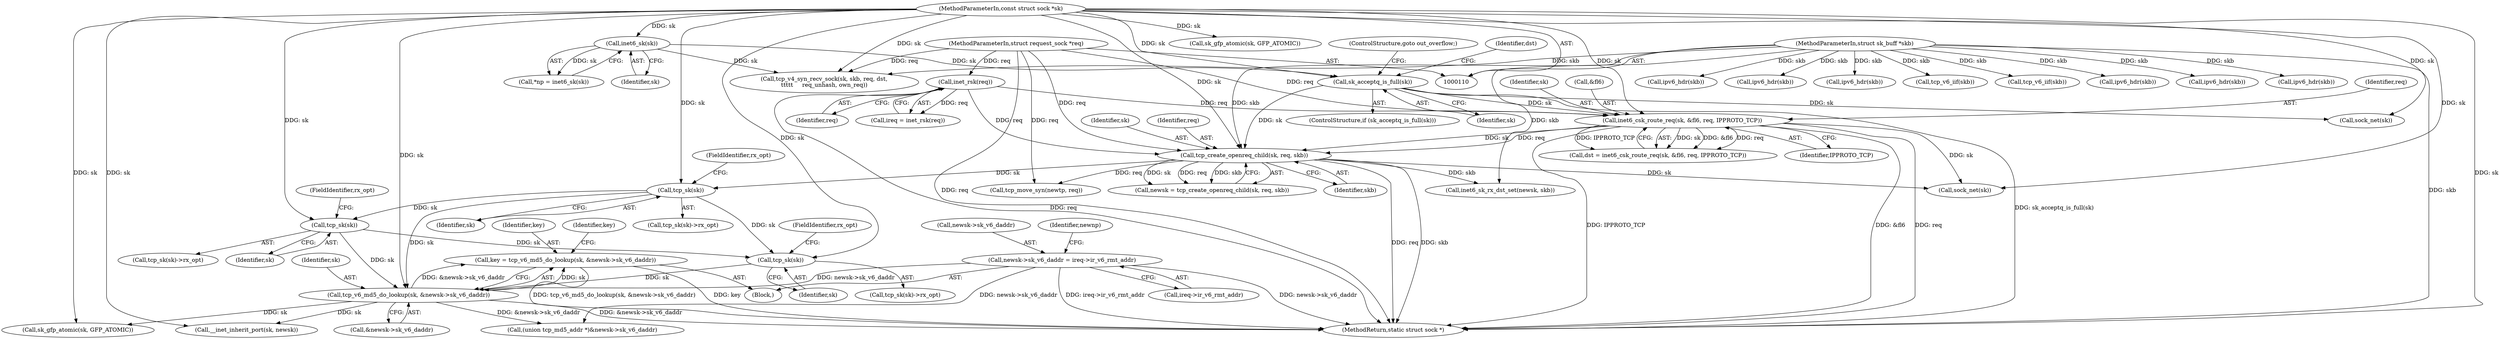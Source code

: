 digraph "0_linux_45f6fad84cc305103b28d73482b344d7f5b76f39_17@pointer" {
"1000539" [label="(Call,key = tcp_v6_md5_do_lookup(sk, &newsk->sk_v6_daddr))"];
"1000541" [label="(Call,tcp_v6_md5_do_lookup(sk, &newsk->sk_v6_daddr))"];
"1000519" [label="(Call,tcp_sk(sk))"];
"1000506" [label="(Call,tcp_sk(sk))"];
"1000499" [label="(Call,tcp_sk(sk))"];
"1000295" [label="(Call,tcp_create_openreq_child(sk, req, skb))"];
"1000283" [label="(Call,inet6_csk_route_req(sk, &fl6, req, IPPROTO_TCP))"];
"1000274" [label="(Call,sk_acceptq_is_full(sk))"];
"1000123" [label="(Call,inet6_sk(sk))"];
"1000111" [label="(MethodParameterIn,const struct sock *sk)"];
"1000271" [label="(Call,inet_rsk(req))"];
"1000113" [label="(MethodParameterIn,struct request_sock *req)"];
"1000112" [label="(MethodParameterIn,struct sk_buff *skb)"];
"1000347" [label="(Call,newsk->sk_v6_daddr = ireq->ir_v6_rmt_addr)"];
"1000640" [label="(Call,sock_net(sk))"];
"1000141" [label="(Call,tcp_v4_syn_recv_sock(sk, skb, req, dst,\n\t\t\t\t\t     req_unhash, own_req))"];
"1000430" [label="(Call,ipv6_hdr(skb))"];
"1000313" [label="(Call,inet6_sk_rx_dst_set(newsk, skb))"];
"1000248" [label="(Call,ipv6_hdr(skb))"];
"1000281" [label="(Call,dst = inet6_csk_route_req(sk, &fl6, req, IPPROTO_TCP))"];
"1000539" [label="(Call,key = tcp_v6_md5_do_lookup(sk, &newsk->sk_v6_daddr))"];
"1000520" [label="(Identifier,sk)"];
"1000500" [label="(Identifier,sk)"];
"1000113" [label="(MethodParameterIn,struct request_sock *req)"];
"1000240" [label="(Call,ipv6_hdr(skb))"];
"1000565" [label="(Call,sk_gfp_atomic(sk, GFP_ATOMIC))"];
"1000422" [label="(Call,ipv6_hdr(skb))"];
"1000276" [label="(ControlStructure,goto out_overflow;)"];
"1000124" [label="(Identifier,sk)"];
"1000295" [label="(Call,tcp_create_openreq_child(sk, req, skb))"];
"1000519" [label="(Call,tcp_sk(sk))"];
"1000415" [label="(Call,tcp_v6_iif(skb))"];
"1000348" [label="(Call,newsk->sk_v6_daddr)"];
"1000271" [label="(Call,inet_rsk(req))"];
"1000507" [label="(Identifier,sk)"];
"1000498" [label="(Call,tcp_sk(sk)->rx_opt)"];
"1000548" [label="(Identifier,key)"];
"1000499" [label="(Call,tcp_sk(sk))"];
"1000518" [label="(Call,tcp_sk(sk)->rx_opt)"];
"1000521" [label="(FieldIdentifier,rx_opt)"];
"1000123" [label="(Call,inet6_sk(sk))"];
"1000543" [label="(Call,&newsk->sk_v6_daddr)"];
"1000296" [label="(Identifier,sk)"];
"1000297" [label="(Identifier,req)"];
"1000607" [label="(Call,sk_gfp_atomic(sk, GFP_ATOMIC))"];
"1000272" [label="(Identifier,req)"];
"1000233" [label="(Call,tcp_v6_iif(skb))"];
"1000273" [label="(ControlStructure,if (sk_acceptq_is_full(sk)))"];
"1000542" [label="(Identifier,sk)"];
"1000274" [label="(Call,sk_acceptq_is_full(sk))"];
"1000347" [label="(Call,newsk->sk_v6_daddr = ireq->ir_v6_rmt_addr)"];
"1000269" [label="(Call,ireq = inet_rsk(req))"];
"1000645" [label="(MethodReturn,static struct sock *)"];
"1000275" [label="(Identifier,sk)"];
"1000111" [label="(MethodParameterIn,const struct sock *sk)"];
"1000540" [label="(Identifier,key)"];
"1000506" [label="(Call,tcp_sk(sk))"];
"1000287" [label="(Identifier,req)"];
"1000279" [label="(Identifier,dst)"];
"1000505" [label="(Call,tcp_sk(sk)->rx_opt)"];
"1000541" [label="(Call,tcp_v6_md5_do_lookup(sk, &newsk->sk_v6_daddr))"];
"1000570" [label="(Call,__inet_inherit_port(sk, newsk))"];
"1000632" [label="(Call,sock_net(sk))"];
"1000283" [label="(Call,inet6_csk_route_req(sk, &fl6, req, IPPROTO_TCP))"];
"1000259" [label="(Call,ipv6_hdr(skb))"];
"1000298" [label="(Identifier,skb)"];
"1000288" [label="(Identifier,IPPROTO_TCP)"];
"1000508" [label="(FieldIdentifier,rx_opt)"];
"1000284" [label="(Identifier,sk)"];
"1000441" [label="(Call,ipv6_hdr(skb))"];
"1000356" [label="(Identifier,newnp)"];
"1000293" [label="(Call,newsk = tcp_create_openreq_child(sk, req, skb))"];
"1000112" [label="(MethodParameterIn,struct sk_buff *skb)"];
"1000351" [label="(Call,ireq->ir_v6_rmt_addr)"];
"1000552" [label="(Call,(union tcp_md5_addr *)&newsk->sk_v6_daddr)"];
"1000121" [label="(Call,*np = inet6_sk(sk))"];
"1000117" [label="(Block,)"];
"1000591" [label="(Call,tcp_move_syn(newtp, req))"];
"1000285" [label="(Call,&fl6)"];
"1000501" [label="(FieldIdentifier,rx_opt)"];
"1000539" -> "1000117"  [label="AST: "];
"1000539" -> "1000541"  [label="CFG: "];
"1000540" -> "1000539"  [label="AST: "];
"1000541" -> "1000539"  [label="AST: "];
"1000548" -> "1000539"  [label="CFG: "];
"1000539" -> "1000645"  [label="DDG: key"];
"1000539" -> "1000645"  [label="DDG: tcp_v6_md5_do_lookup(sk, &newsk->sk_v6_daddr)"];
"1000541" -> "1000539"  [label="DDG: sk"];
"1000541" -> "1000539"  [label="DDG: &newsk->sk_v6_daddr"];
"1000541" -> "1000543"  [label="CFG: "];
"1000542" -> "1000541"  [label="AST: "];
"1000543" -> "1000541"  [label="AST: "];
"1000541" -> "1000645"  [label="DDG: &newsk->sk_v6_daddr"];
"1000519" -> "1000541"  [label="DDG: sk"];
"1000506" -> "1000541"  [label="DDG: sk"];
"1000499" -> "1000541"  [label="DDG: sk"];
"1000111" -> "1000541"  [label="DDG: sk"];
"1000347" -> "1000541"  [label="DDG: newsk->sk_v6_daddr"];
"1000541" -> "1000552"  [label="DDG: &newsk->sk_v6_daddr"];
"1000541" -> "1000565"  [label="DDG: sk"];
"1000541" -> "1000570"  [label="DDG: sk"];
"1000519" -> "1000518"  [label="AST: "];
"1000519" -> "1000520"  [label="CFG: "];
"1000520" -> "1000519"  [label="AST: "];
"1000521" -> "1000519"  [label="CFG: "];
"1000506" -> "1000519"  [label="DDG: sk"];
"1000499" -> "1000519"  [label="DDG: sk"];
"1000111" -> "1000519"  [label="DDG: sk"];
"1000506" -> "1000505"  [label="AST: "];
"1000506" -> "1000507"  [label="CFG: "];
"1000507" -> "1000506"  [label="AST: "];
"1000508" -> "1000506"  [label="CFG: "];
"1000499" -> "1000506"  [label="DDG: sk"];
"1000111" -> "1000506"  [label="DDG: sk"];
"1000499" -> "1000498"  [label="AST: "];
"1000499" -> "1000500"  [label="CFG: "];
"1000500" -> "1000499"  [label="AST: "];
"1000501" -> "1000499"  [label="CFG: "];
"1000295" -> "1000499"  [label="DDG: sk"];
"1000111" -> "1000499"  [label="DDG: sk"];
"1000295" -> "1000293"  [label="AST: "];
"1000295" -> "1000298"  [label="CFG: "];
"1000296" -> "1000295"  [label="AST: "];
"1000297" -> "1000295"  [label="AST: "];
"1000298" -> "1000295"  [label="AST: "];
"1000293" -> "1000295"  [label="CFG: "];
"1000295" -> "1000645"  [label="DDG: skb"];
"1000295" -> "1000645"  [label="DDG: req"];
"1000295" -> "1000293"  [label="DDG: sk"];
"1000295" -> "1000293"  [label="DDG: req"];
"1000295" -> "1000293"  [label="DDG: skb"];
"1000283" -> "1000295"  [label="DDG: sk"];
"1000283" -> "1000295"  [label="DDG: req"];
"1000274" -> "1000295"  [label="DDG: sk"];
"1000111" -> "1000295"  [label="DDG: sk"];
"1000271" -> "1000295"  [label="DDG: req"];
"1000113" -> "1000295"  [label="DDG: req"];
"1000112" -> "1000295"  [label="DDG: skb"];
"1000295" -> "1000313"  [label="DDG: skb"];
"1000295" -> "1000591"  [label="DDG: req"];
"1000295" -> "1000640"  [label="DDG: sk"];
"1000283" -> "1000281"  [label="AST: "];
"1000283" -> "1000288"  [label="CFG: "];
"1000284" -> "1000283"  [label="AST: "];
"1000285" -> "1000283"  [label="AST: "];
"1000287" -> "1000283"  [label="AST: "];
"1000288" -> "1000283"  [label="AST: "];
"1000281" -> "1000283"  [label="CFG: "];
"1000283" -> "1000645"  [label="DDG: &fl6"];
"1000283" -> "1000645"  [label="DDG: req"];
"1000283" -> "1000645"  [label="DDG: IPPROTO_TCP"];
"1000283" -> "1000281"  [label="DDG: sk"];
"1000283" -> "1000281"  [label="DDG: &fl6"];
"1000283" -> "1000281"  [label="DDG: req"];
"1000283" -> "1000281"  [label="DDG: IPPROTO_TCP"];
"1000274" -> "1000283"  [label="DDG: sk"];
"1000111" -> "1000283"  [label="DDG: sk"];
"1000271" -> "1000283"  [label="DDG: req"];
"1000113" -> "1000283"  [label="DDG: req"];
"1000283" -> "1000640"  [label="DDG: sk"];
"1000274" -> "1000273"  [label="AST: "];
"1000274" -> "1000275"  [label="CFG: "];
"1000275" -> "1000274"  [label="AST: "];
"1000276" -> "1000274"  [label="CFG: "];
"1000279" -> "1000274"  [label="CFG: "];
"1000274" -> "1000645"  [label="DDG: sk_acceptq_is_full(sk)"];
"1000123" -> "1000274"  [label="DDG: sk"];
"1000111" -> "1000274"  [label="DDG: sk"];
"1000274" -> "1000632"  [label="DDG: sk"];
"1000123" -> "1000121"  [label="AST: "];
"1000123" -> "1000124"  [label="CFG: "];
"1000124" -> "1000123"  [label="AST: "];
"1000121" -> "1000123"  [label="CFG: "];
"1000123" -> "1000121"  [label="DDG: sk"];
"1000111" -> "1000123"  [label="DDG: sk"];
"1000123" -> "1000141"  [label="DDG: sk"];
"1000111" -> "1000110"  [label="AST: "];
"1000111" -> "1000645"  [label="DDG: sk"];
"1000111" -> "1000141"  [label="DDG: sk"];
"1000111" -> "1000565"  [label="DDG: sk"];
"1000111" -> "1000570"  [label="DDG: sk"];
"1000111" -> "1000607"  [label="DDG: sk"];
"1000111" -> "1000632"  [label="DDG: sk"];
"1000111" -> "1000640"  [label="DDG: sk"];
"1000271" -> "1000269"  [label="AST: "];
"1000271" -> "1000272"  [label="CFG: "];
"1000272" -> "1000271"  [label="AST: "];
"1000269" -> "1000271"  [label="CFG: "];
"1000271" -> "1000645"  [label="DDG: req"];
"1000271" -> "1000269"  [label="DDG: req"];
"1000113" -> "1000271"  [label="DDG: req"];
"1000113" -> "1000110"  [label="AST: "];
"1000113" -> "1000645"  [label="DDG: req"];
"1000113" -> "1000141"  [label="DDG: req"];
"1000113" -> "1000591"  [label="DDG: req"];
"1000112" -> "1000110"  [label="AST: "];
"1000112" -> "1000645"  [label="DDG: skb"];
"1000112" -> "1000141"  [label="DDG: skb"];
"1000112" -> "1000233"  [label="DDG: skb"];
"1000112" -> "1000240"  [label="DDG: skb"];
"1000112" -> "1000248"  [label="DDG: skb"];
"1000112" -> "1000259"  [label="DDG: skb"];
"1000112" -> "1000313"  [label="DDG: skb"];
"1000112" -> "1000415"  [label="DDG: skb"];
"1000112" -> "1000422"  [label="DDG: skb"];
"1000112" -> "1000430"  [label="DDG: skb"];
"1000112" -> "1000441"  [label="DDG: skb"];
"1000347" -> "1000117"  [label="AST: "];
"1000347" -> "1000351"  [label="CFG: "];
"1000348" -> "1000347"  [label="AST: "];
"1000351" -> "1000347"  [label="AST: "];
"1000356" -> "1000347"  [label="CFG: "];
"1000347" -> "1000645"  [label="DDG: ireq->ir_v6_rmt_addr"];
"1000347" -> "1000645"  [label="DDG: newsk->sk_v6_daddr"];
"1000347" -> "1000552"  [label="DDG: newsk->sk_v6_daddr"];
}
